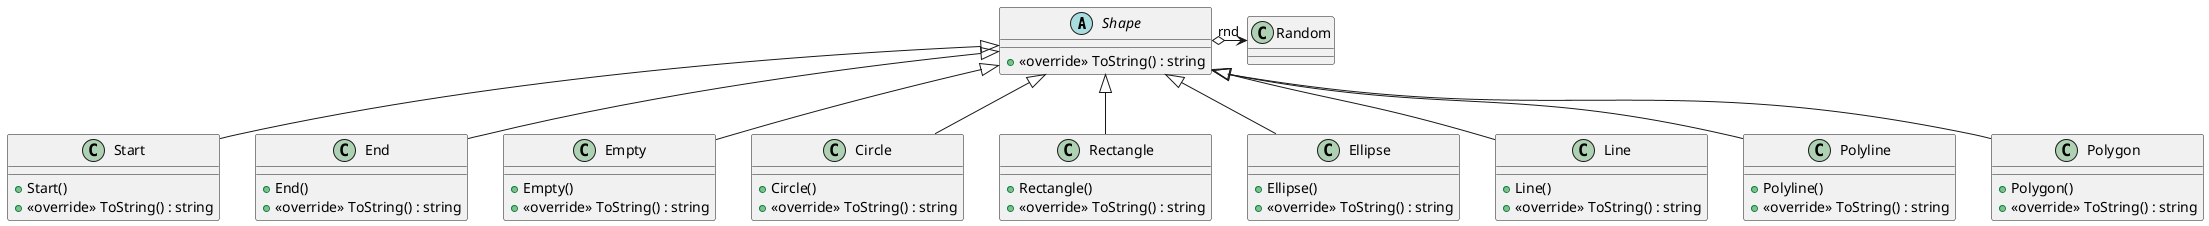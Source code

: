 @startuml
abstract class Shape {
    + <<override>> ToString() : string
}
class Start {
    + Start()
    + <<override>> ToString() : string
}
class End {
    + End()
    + <<override>> ToString() : string
}
class Empty {
    + Empty()
    + <<override>> ToString() : string
}
class Circle {
    + Circle()
    + <<override>> ToString() : string
}
class Rectangle {
    + Rectangle()
    + <<override>> ToString() : string
}
class Ellipse {
    + Ellipse()
    + <<override>> ToString() : string
}
class Line {
    + Line()
    + <<override>> ToString() : string
}
class Polyline {
    + Polyline()
    + <<override>> ToString() : string
}
class Polygon {
    + Polygon()
    + <<override>> ToString() : string
}
Shape o-> "rnd" Random
Shape <|-- Start
Shape <|-- End
Shape <|-- Empty
Shape <|-- Circle
Shape <|-- Rectangle
Shape <|-- Ellipse
Shape <|-- Line
Shape <|-- Polyline
Shape <|-- Polygon
@enduml
